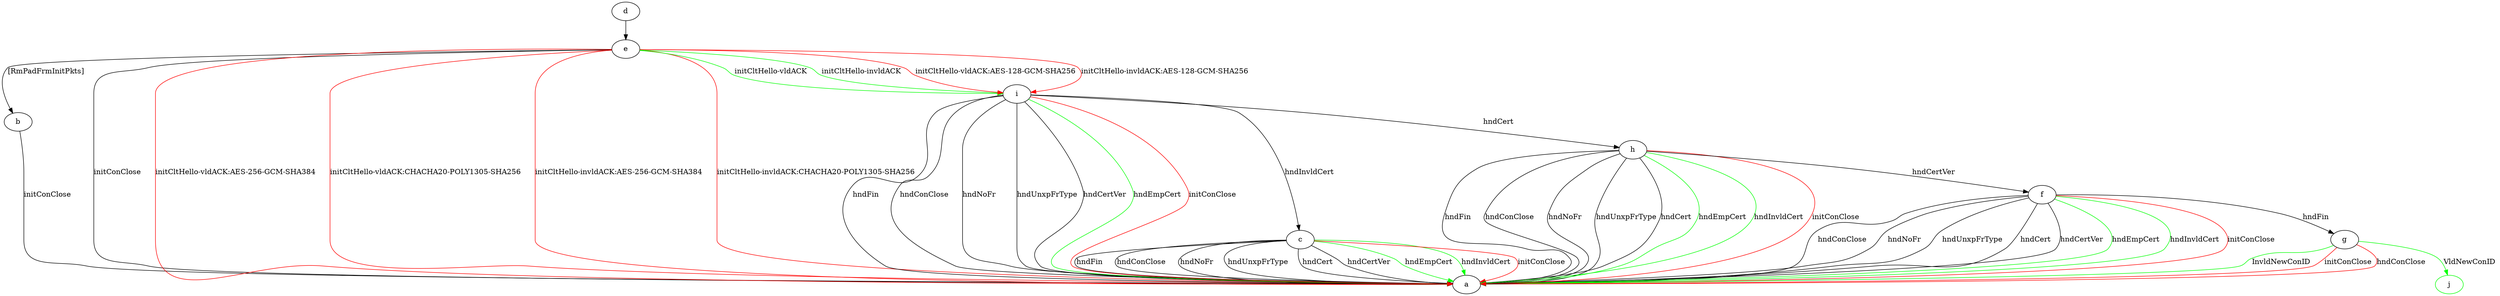 digraph "" {
	b -> a	[key=0,
		label="initConClose "];
	c -> a	[key=0,
		label="hndFin "];
	c -> a	[key=1,
		label="hndConClose "];
	c -> a	[key=2,
		label="hndNoFr "];
	c -> a	[key=3,
		label="hndUnxpFrType "];
	c -> a	[key=4,
		label="hndCert "];
	c -> a	[key=5,
		label="hndCertVer "];
	c -> a	[key=6,
		color=green,
		label="hndEmpCert "];
	c -> a	[key=7,
		color=green,
		label="hndInvldCert "];
	c -> a	[key=8,
		color=red,
		label="initConClose "];
	d -> e	[key=0];
	e -> a	[key=0,
		label="initConClose "];
	e -> a	[key=1,
		color=red,
		label="initCltHello-vldACK:AES-256-GCM-SHA384 "];
	e -> a	[key=2,
		color=red,
		label="initCltHello-vldACK:CHACHA20-POLY1305-SHA256 "];
	e -> a	[key=3,
		color=red,
		label="initCltHello-invldACK:AES-256-GCM-SHA384 "];
	e -> a	[key=4,
		color=red,
		label="initCltHello-invldACK:CHACHA20-POLY1305-SHA256 "];
	e -> b	[key=0,
		label="[RmPadFrmInitPkts] "];
	e -> i	[key=0,
		color=green,
		label="initCltHello-vldACK "];
	e -> i	[key=1,
		color=green,
		label="initCltHello-invldACK "];
	e -> i	[key=2,
		color=red,
		label="initCltHello-vldACK:AES-128-GCM-SHA256 "];
	e -> i	[key=3,
		color=red,
		label="initCltHello-invldACK:AES-128-GCM-SHA256 "];
	f -> a	[key=0,
		label="hndConClose "];
	f -> a	[key=1,
		label="hndNoFr "];
	f -> a	[key=2,
		label="hndUnxpFrType "];
	f -> a	[key=3,
		label="hndCert "];
	f -> a	[key=4,
		label="hndCertVer "];
	f -> a	[key=5,
		color=green,
		label="hndEmpCert "];
	f -> a	[key=6,
		color=green,
		label="hndInvldCert "];
	f -> a	[key=7,
		color=red,
		label="initConClose "];
	f -> g	[key=0,
		label="hndFin "];
	g -> a	[key=0,
		color=green,
		label="InvldNewConID "];
	g -> a	[key=1,
		color=red,
		label="initConClose "];
	g -> a	[key=2,
		color=red,
		label="hndConClose "];
	j	[color=green];
	g -> j	[key=0,
		color=green,
		label="VldNewConID "];
	h -> a	[key=0,
		label="hndFin "];
	h -> a	[key=1,
		label="hndConClose "];
	h -> a	[key=2,
		label="hndNoFr "];
	h -> a	[key=3,
		label="hndUnxpFrType "];
	h -> a	[key=4,
		label="hndCert "];
	h -> a	[key=5,
		color=green,
		label="hndEmpCert "];
	h -> a	[key=6,
		color=green,
		label="hndInvldCert "];
	h -> a	[key=7,
		color=red,
		label="initConClose "];
	h -> f	[key=0,
		label="hndCertVer "];
	i -> a	[key=0,
		label="hndFin "];
	i -> a	[key=1,
		label="hndConClose "];
	i -> a	[key=2,
		label="hndNoFr "];
	i -> a	[key=3,
		label="hndUnxpFrType "];
	i -> a	[key=4,
		label="hndCertVer "];
	i -> a	[key=5,
		color=green,
		label="hndEmpCert "];
	i -> a	[key=6,
		color=red,
		label="initConClose "];
	i -> c	[key=0,
		label="hndInvldCert "];
	i -> h	[key=0,
		label="hndCert "];
}
